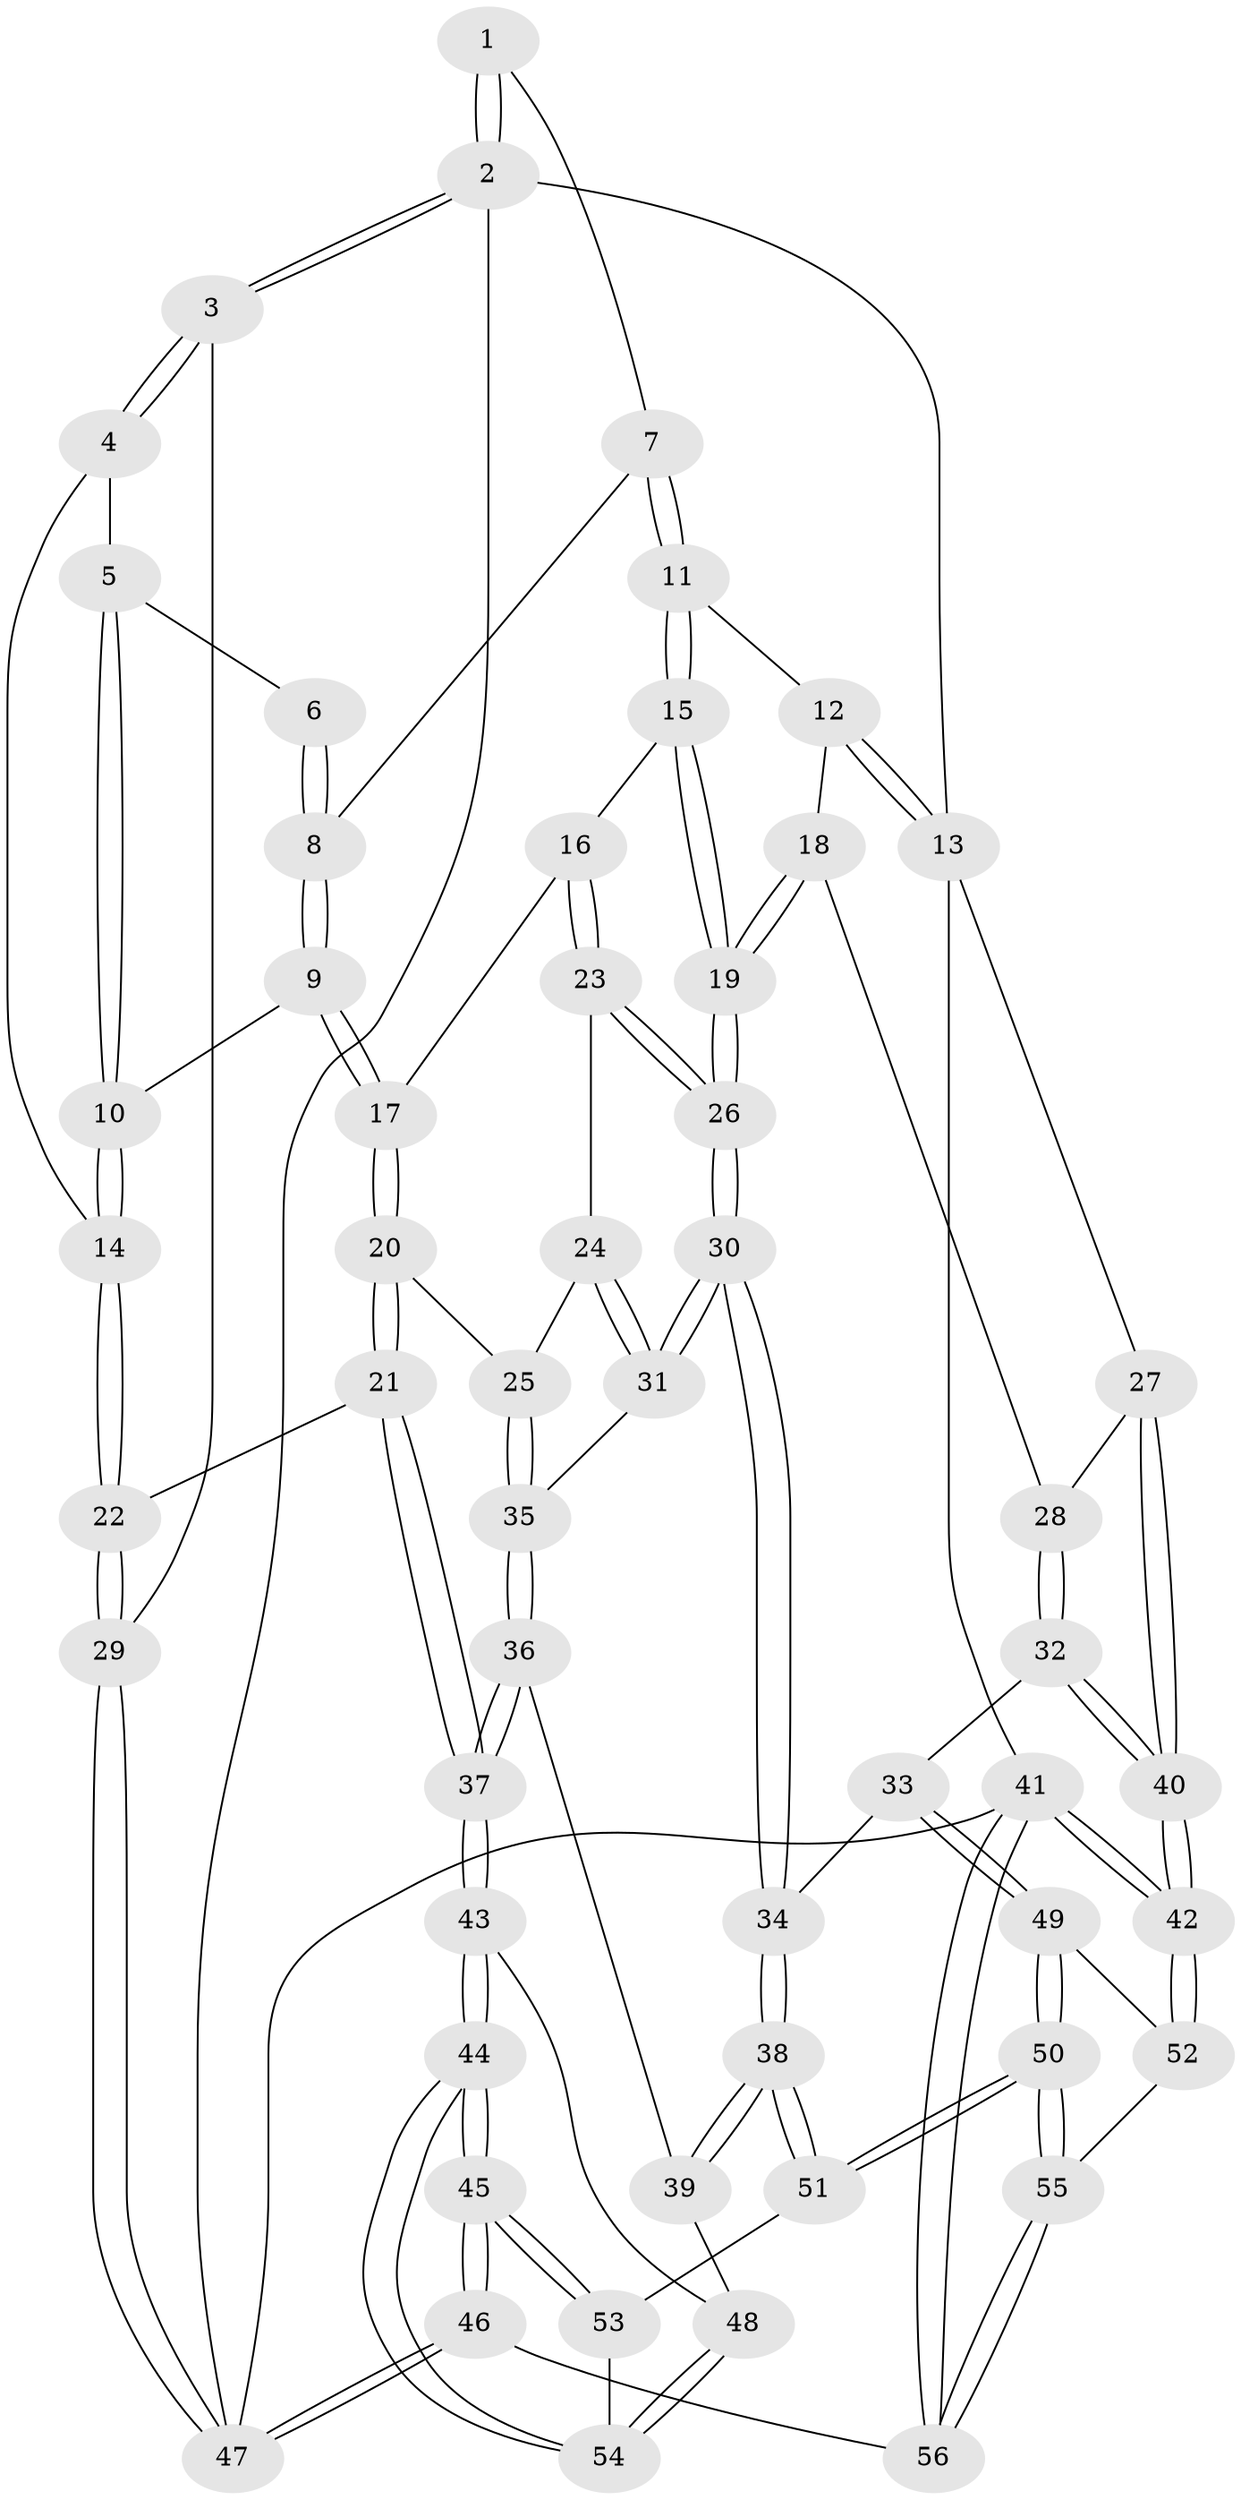 // Generated by graph-tools (version 1.1) at 2025/27/03/09/25 03:27:17]
// undirected, 56 vertices, 137 edges
graph export_dot {
graph [start="1"]
  node [color=gray90,style=filled];
  1 [pos="+0.3568319210764163+0"];
  2 [pos="+0+0"];
  3 [pos="+0+0"];
  4 [pos="+0.06840647674755938+0.10995046134348745"];
  5 [pos="+0.20037721709362263+0.06887638634457398"];
  6 [pos="+0.2507183926051619+0.022504279983668586"];
  7 [pos="+0.5702217189349799+0"];
  8 [pos="+0.3219283980514457+0.2027878545938743"];
  9 [pos="+0.332397968706988+0.2725256028745918"];
  10 [pos="+0.2135353763626606+0.2809269504037764"];
  11 [pos="+0.7259282600422633+0"];
  12 [pos="+0.8208218218721494+0"];
  13 [pos="+1+0"];
  14 [pos="+0.1250319536907278+0.3349251124585127"];
  15 [pos="+0.4184643854584424+0.2953800281715709"];
  16 [pos="+0.41354141161719316+0.29674422627700964"];
  17 [pos="+0.3841129469179288+0.29607536551642555"];
  18 [pos="+0.7858770222433626+0.23754695306329945"];
  19 [pos="+0.6228110266746828+0.46739148934886426"];
  20 [pos="+0.2753063548808264+0.4833176774875066"];
  21 [pos="+0.07612738750410508+0.5100859821949697"];
  22 [pos="+0.025134573215992103+0.48634092526970657"];
  23 [pos="+0.4088747570583973+0.43124721776308295"];
  24 [pos="+0.4054339827263369+0.45971476583559284"];
  25 [pos="+0.3056523666868192+0.4963518748632639"];
  26 [pos="+0.6224822626606368+0.47062270628043945"];
  27 [pos="+1+0.4473833674334529"];
  28 [pos="+0.908177730736947+0.4269493905076964"];
  29 [pos="+0+0.5123491678585177"];
  30 [pos="+0.6167607758173237+0.5408898145644813"];
  31 [pos="+0.4895608007283085+0.5328620834836516"];
  32 [pos="+0.8635189686107354+0.5927433260236606"];
  33 [pos="+0.7895029268327711+0.639933717640489"];
  34 [pos="+0.6305913756387344+0.5748239686774721"];
  35 [pos="+0.3756056557405246+0.5770624677233195"];
  36 [pos="+0.35646164589297763+0.657250570244557"];
  37 [pos="+0.1996895926540925+0.6628555268917962"];
  38 [pos="+0.5333406816544071+0.7309010931233686"];
  39 [pos="+0.369601359846392+0.6721392270429886"];
  40 [pos="+1+0.6562358771665536"];
  41 [pos="+1+1"];
  42 [pos="+1+0.9494618751703635"];
  43 [pos="+0.20844681303462512+0.7962270644621158"];
  44 [pos="+0.15741600274408143+0.9037288083342055"];
  45 [pos="+0.05240876980756941+1"];
  46 [pos="+0+1"];
  47 [pos="+0+1"];
  48 [pos="+0.33416359230485204+0.7885322246505679"];
  49 [pos="+0.8154191158221974+0.7499650924953789"];
  50 [pos="+0.6127314629998468+1"];
  51 [pos="+0.5282622617030092+0.8900484697215486"];
  52 [pos="+0.9633456532901671+0.840035768601486"];
  53 [pos="+0.48066554397169003+0.8843043847423435"];
  54 [pos="+0.41258961314899256+0.8530562041494381"];
  55 [pos="+0.624644307738975+1"];
  56 [pos="+0.6358258796309225+1"];
  1 -- 2;
  1 -- 2;
  1 -- 7;
  2 -- 3;
  2 -- 3;
  2 -- 13;
  2 -- 47;
  3 -- 4;
  3 -- 4;
  3 -- 29;
  4 -- 5;
  4 -- 14;
  5 -- 6;
  5 -- 10;
  5 -- 10;
  6 -- 8;
  6 -- 8;
  7 -- 8;
  7 -- 11;
  7 -- 11;
  8 -- 9;
  8 -- 9;
  9 -- 10;
  9 -- 17;
  9 -- 17;
  10 -- 14;
  10 -- 14;
  11 -- 12;
  11 -- 15;
  11 -- 15;
  12 -- 13;
  12 -- 13;
  12 -- 18;
  13 -- 27;
  13 -- 41;
  14 -- 22;
  14 -- 22;
  15 -- 16;
  15 -- 19;
  15 -- 19;
  16 -- 17;
  16 -- 23;
  16 -- 23;
  17 -- 20;
  17 -- 20;
  18 -- 19;
  18 -- 19;
  18 -- 28;
  19 -- 26;
  19 -- 26;
  20 -- 21;
  20 -- 21;
  20 -- 25;
  21 -- 22;
  21 -- 37;
  21 -- 37;
  22 -- 29;
  22 -- 29;
  23 -- 24;
  23 -- 26;
  23 -- 26;
  24 -- 25;
  24 -- 31;
  24 -- 31;
  25 -- 35;
  25 -- 35;
  26 -- 30;
  26 -- 30;
  27 -- 28;
  27 -- 40;
  27 -- 40;
  28 -- 32;
  28 -- 32;
  29 -- 47;
  29 -- 47;
  30 -- 31;
  30 -- 31;
  30 -- 34;
  30 -- 34;
  31 -- 35;
  32 -- 33;
  32 -- 40;
  32 -- 40;
  33 -- 34;
  33 -- 49;
  33 -- 49;
  34 -- 38;
  34 -- 38;
  35 -- 36;
  35 -- 36;
  36 -- 37;
  36 -- 37;
  36 -- 39;
  37 -- 43;
  37 -- 43;
  38 -- 39;
  38 -- 39;
  38 -- 51;
  38 -- 51;
  39 -- 48;
  40 -- 42;
  40 -- 42;
  41 -- 42;
  41 -- 42;
  41 -- 56;
  41 -- 56;
  41 -- 47;
  42 -- 52;
  42 -- 52;
  43 -- 44;
  43 -- 44;
  43 -- 48;
  44 -- 45;
  44 -- 45;
  44 -- 54;
  44 -- 54;
  45 -- 46;
  45 -- 46;
  45 -- 53;
  45 -- 53;
  46 -- 47;
  46 -- 47;
  46 -- 56;
  48 -- 54;
  48 -- 54;
  49 -- 50;
  49 -- 50;
  49 -- 52;
  50 -- 51;
  50 -- 51;
  50 -- 55;
  50 -- 55;
  51 -- 53;
  52 -- 55;
  53 -- 54;
  55 -- 56;
  55 -- 56;
}

